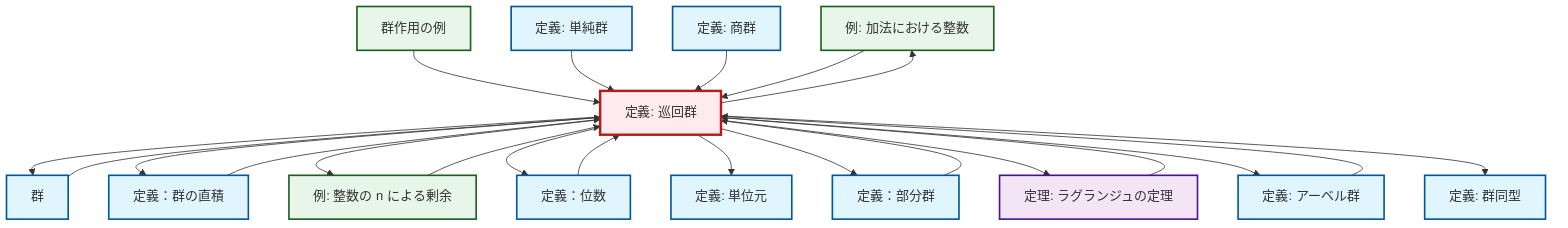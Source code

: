 graph TD
    classDef definition fill:#e1f5fe,stroke:#01579b,stroke-width:2px
    classDef theorem fill:#f3e5f5,stroke:#4a148c,stroke-width:2px
    classDef axiom fill:#fff3e0,stroke:#e65100,stroke-width:2px
    classDef example fill:#e8f5e9,stroke:#1b5e20,stroke-width:2px
    classDef current fill:#ffebee,stroke:#b71c1c,stroke-width:3px
    ex-integers-addition["例: 加法における整数"]:::example
    def-abelian-group["定義: アーベル群"]:::definition
    def-direct-product["定義：群の直積"]:::definition
    def-isomorphism["定義: 群同型"]:::definition
    def-group["群"]:::definition
    def-simple-group["定義: 単純群"]:::definition
    thm-lagrange["定理: ラグランジュの定理"]:::theorem
    ex-quotient-integers-mod-n["例: 整数の n による剰余"]:::example
    def-cyclic-group["定義: 巡回群"]:::definition
    def-order["定義：位数"]:::definition
    ex-group-action-examples["群作用の例"]:::example
    def-quotient-group["定義: 商群"]:::definition
    def-subgroup["定義：部分群"]:::definition
    def-identity-element["定義: 単位元"]:::definition
    def-cyclic-group --> def-group
    def-cyclic-group --> def-direct-product
    def-order --> def-cyclic-group
    def-abelian-group --> def-cyclic-group
    thm-lagrange --> def-cyclic-group
    ex-group-action-examples --> def-cyclic-group
    def-simple-group --> def-cyclic-group
    def-cyclic-group --> ex-quotient-integers-mod-n
    def-cyclic-group --> def-order
    def-quotient-group --> def-cyclic-group
    def-group --> def-cyclic-group
    def-cyclic-group --> def-identity-element
    def-cyclic-group --> def-subgroup
    def-cyclic-group --> thm-lagrange
    ex-integers-addition --> def-cyclic-group
    ex-quotient-integers-mod-n --> def-cyclic-group
    def-cyclic-group --> def-abelian-group
    def-cyclic-group --> def-isomorphism
    def-subgroup --> def-cyclic-group
    def-direct-product --> def-cyclic-group
    def-cyclic-group --> ex-integers-addition
    class def-cyclic-group current
